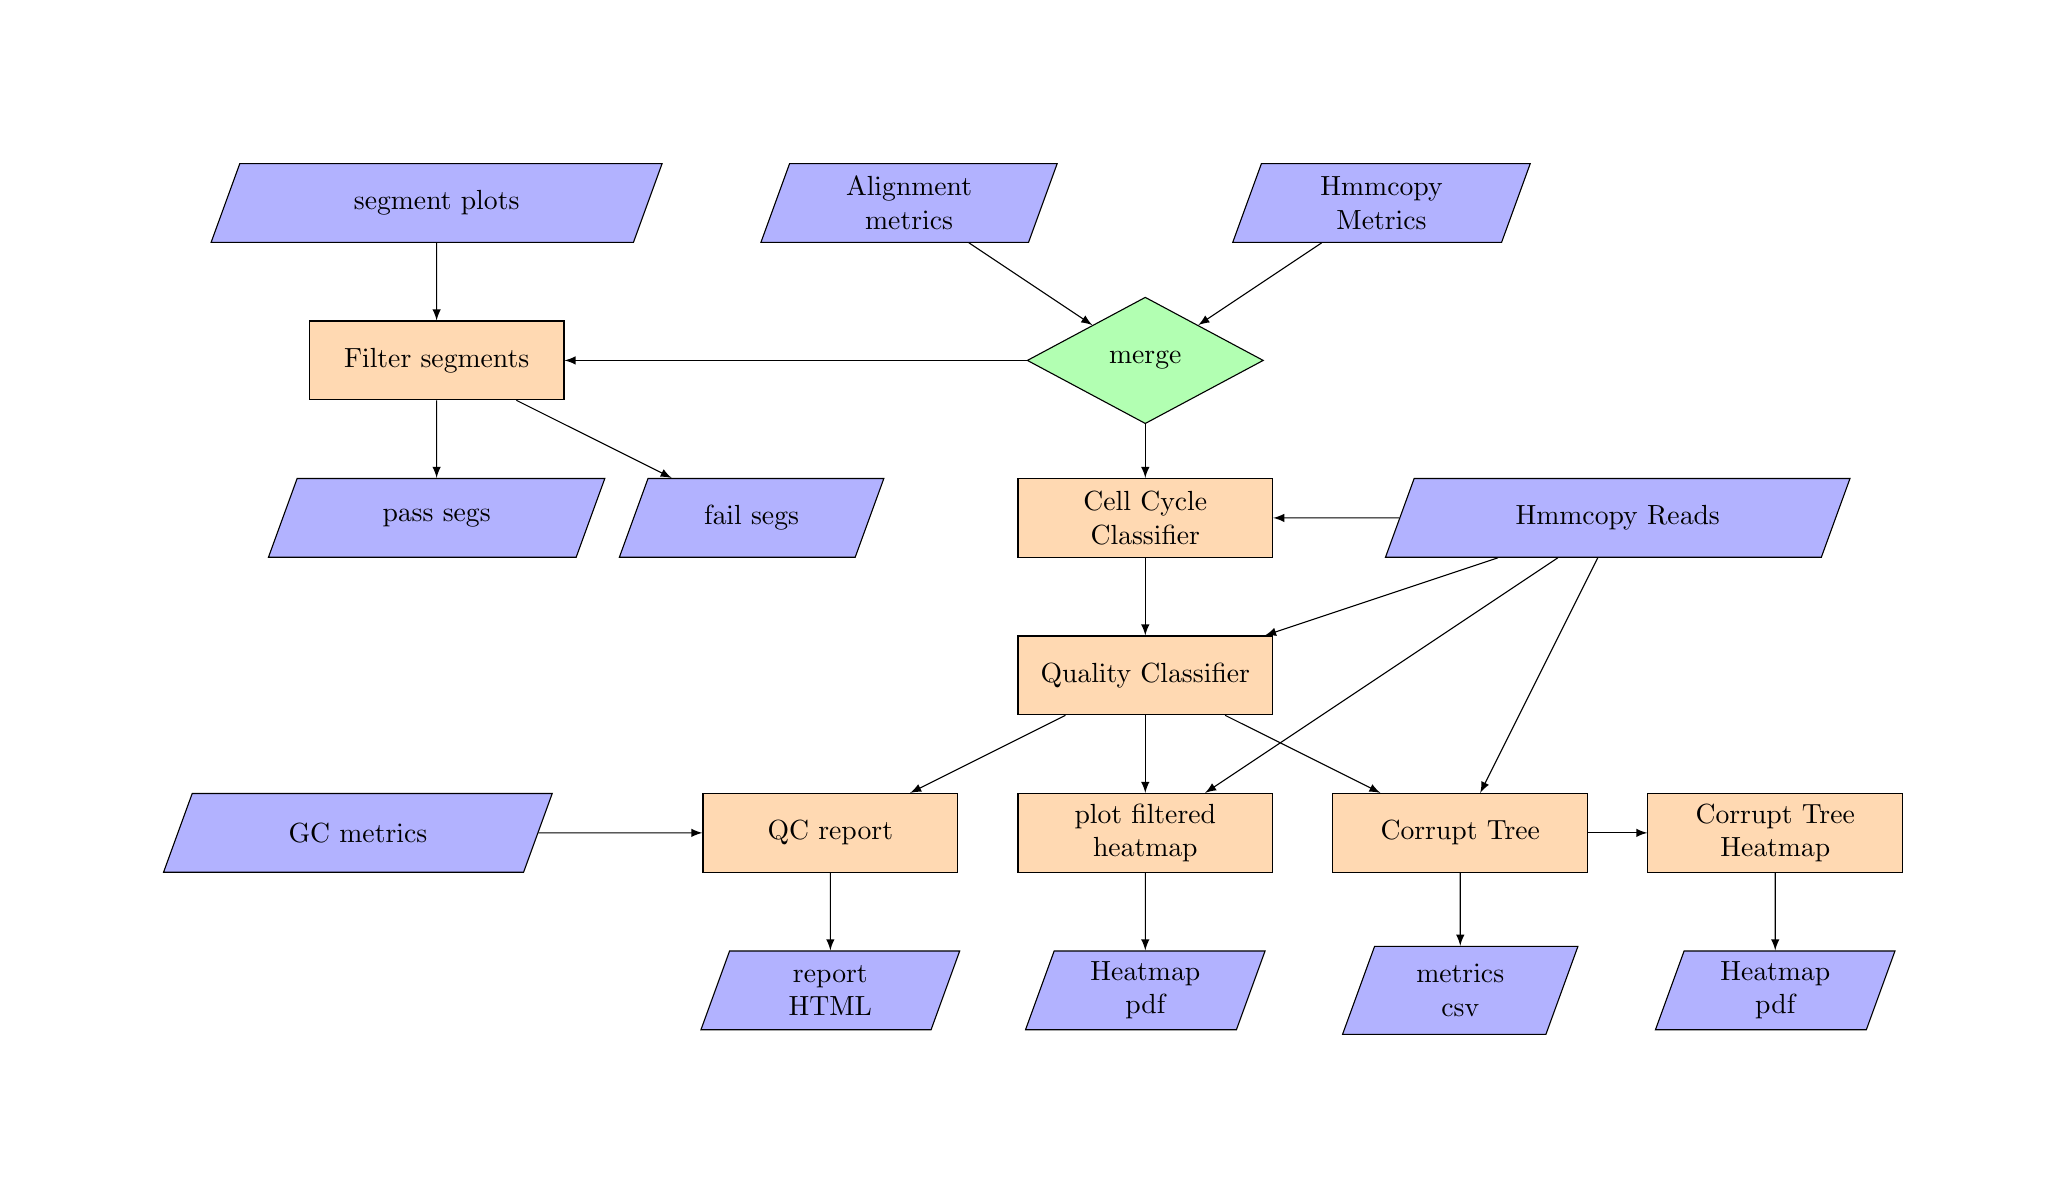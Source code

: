 \documentclass[class=minimal,border=2pt]{standalone}
\usepackage[utf8]{inputenc}
\usepackage{tikz}
\usepackage{adjustbox}
\usetikzlibrary{shapes.geometric, arrows, shadows, positioning, calc}
\pagenumbering{gobble}

\tikzset{multiple/.style = {double copy shadow={shadow xshift=1ex,shadow
         yshift=-1.5ex,draw=black!30},fill=white,draw=black,thick,minimum height = 1cm,minimum
           width=2cm},
         ordinary/.style = {rectangle,draw,thick,minimum height = 1cm,minimum width=2cm}}

\tikzstyle{startstop} = [rectangle, rounded corners, minimum width=3cm, minimum height=1cm,text centered, draw=black, fill=red!30]
\tikzstyle{io} = [trapezium, trapezium left angle=70, trapezium right angle=110, minimum width=3cm, minimum height=1cm, text centered, draw=black, fill=blue!30]
\tikzstyle{process} = [rectangle, minimum width=3cm, minimum height=1cm, text centered, text width=3cm, draw=black, fill=orange!30]
\tikzstyle{pprocess} = [multiple, minimum width=3cm, minimum height=1cm, text centered, text width=3cm, draw=black, fill=orange!30]

\tikzstyle{decision} = [diamond, minimum width=3cm, minimum height=1cm, text centered, draw=black, fill=green!30]
\tikzstyle{arrow} = [thick,->,>=stealth]

\begin{document}
\begin{adjustbox}{margin=2cm}

\begin{tikzpicture}[node distance=2cm]

\node (hmm_metrics) [io, text width=2.5cm] {Hmmcopy Metrics};
\node (aln_metrics) [io, text width=2.5cm, xshift = -6cm] {Alignment metrics};
\node (seg_plots) [io, text width=2.5cm, xshift = -12cm] {segment plots};

\node (merge_metrics) [decision, below of=aln_metrics, xshift=3cm] {merge};
\draw[-latex] (hmm_metrics) -- coordinate (ab) (merge_metrics);
\draw[-latex] (aln_metrics) -- coordinate (ab) (merge_metrics);

\node (hmm_reads) [io, below of=merge_metrics, xshift=6cm] {Hmmcopy Reads};

\node (filter_segs) [process, below of=seg_plots] {Filter segments};
\draw[-latex] (seg_plots) -- coordinate (ab) (filter_segs);
\draw[-latex] (merge_metrics) -- coordinate (ab) (filter_segs);

\node (pass_segs) [io, below of=filter_segs] {pass segs};
\draw[-latex] (filter_segs) -- coordinate (ab) (pass_segs);
\node (fail_segs) [io, below of=filter_segs, xshift=4cm] {fail segs};
\draw[-latex] (filter_segs) -- coordinate (ab) (fail_segs);


\node (cellcycle) [process, below of=merge_metrics] {Cell Cycle Classifier};
\draw[-latex] (hmm_reads) -- coordinate (ab) (cellcycle);
\draw[-latex] (merge_metrics) -- coordinate (ab) (cellcycle);


\node (quality) [process, below of=cellcycle] {Quality Classifier};
\draw[-latex] (hmm_reads) -- coordinate (ab) (quality);
\draw[-latex] (cellcycle) -- coordinate (ab) (quality);

\node (corrupt_tree) [process, below of=quality, xshift=4cm] {Corrupt Tree};
\draw[-latex] (quality) -- coordinate (ab) (corrupt_tree);
\draw[-latex] (hmm_reads) -- coordinate (ab) (corrupt_tree);

\node (final_metrics) [io, text width=1.5cm, below of=corrupt_tree] {metrics csv};
\draw[-latex] (corrupt_tree) -- coordinate (ab) (final_metrics);



\node (corrupt_heatmap) [process, right of=corrupt_tree, xshift=2cm] {Corrupt Tree Heatmap};
\draw[-latex] (corrupt_tree) -- coordinate (ab) (corrupt_heatmap);

\node (corrupt_heatmap_out) [io,text width=2cm, below of=corrupt_heatmap] {Heatmap pdf};
\draw[-latex] (corrupt_heatmap) -- coordinate (ab) (corrupt_heatmap_out);



\node (qc_report) [process, below of=quality, xshift=-4cm] {QC report};
\node (gc_metrics) [io, below of=quality, xshift=-10cm] {GC metrics};
\draw[-latex] (quality) -- coordinate (ab) (qc_report);
\draw[-latex] (gc_metrics) -- coordinate (ab) (qc_report);


\node (report_html) [io, text width=2cm, below of=qc_report] {report HTML};
\draw[-latex] (qc_report) -- coordinate (ab) (report_html);



\node (plot_heatmap) [process, below of=quality] {plot filtered heatmap};
\draw[-latex] (hmm_reads) -- coordinate (ab) (plot_heatmap);
\draw[-latex] (quality) -- coordinate (ab) (plot_heatmap);

\node (heatmap_out) [io,text width=2cm, below of=plot_heatmap] {Heatmap pdf};
\draw[-latex] (plot_heatmap) -- coordinate (ab) (heatmap_out);

\end{tikzpicture}

\end{adjustbox}
\end{document}